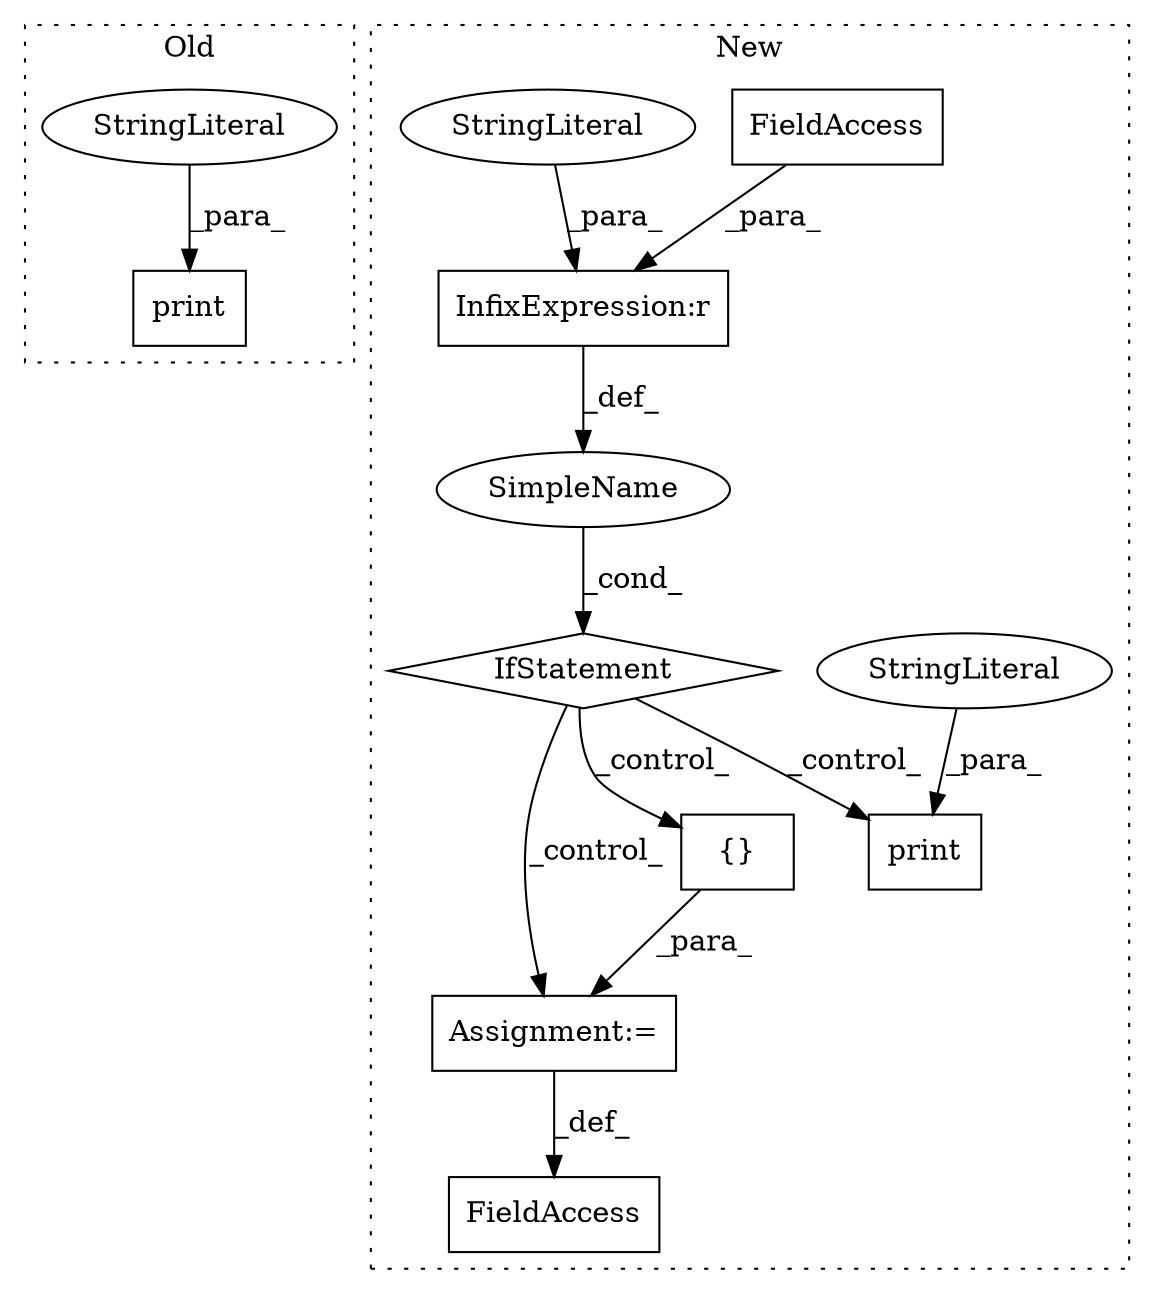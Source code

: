 digraph G {
subgraph cluster0 {
1 [label="print" a="32" s="1185,1232" l="6,1" shape="box"];
4 [label="StringLiteral" a="45" s="1191" l="41" shape="ellipse"];
label = "Old";
style="dotted";
}
subgraph cluster1 {
2 [label="print" a="32" s="4706,4751" l="6,1" shape="box"];
3 [label="StringLiteral" a="45" s="4712" l="39" shape="ellipse"];
5 [label="IfStatement" a="25" s="3810,3836" l="4,2" shape="diamond"];
6 [label="SimpleName" a="42" s="" l="" shape="ellipse"];
7 [label="InfixExpression:r" a="27" s="3822" l="4" shape="box"];
8 [label="FieldAccess" a="22" s="3814" l="8" shape="box"];
9 [label="StringLiteral" a="45" s="3826" l="10" shape="ellipse"];
10 [label="Assignment:=" a="7" s="4557" l="1" shape="box"];
11 [label="FieldAccess" a="22" s="4554" l="3" shape="box"];
12 [label="{}" a="4" s="4584,4628" l="1,1" shape="box"];
label = "New";
style="dotted";
}
3 -> 2 [label="_para_"];
4 -> 1 [label="_para_"];
5 -> 10 [label="_control_"];
5 -> 2 [label="_control_"];
5 -> 12 [label="_control_"];
6 -> 5 [label="_cond_"];
7 -> 6 [label="_def_"];
8 -> 7 [label="_para_"];
9 -> 7 [label="_para_"];
10 -> 11 [label="_def_"];
12 -> 10 [label="_para_"];
}